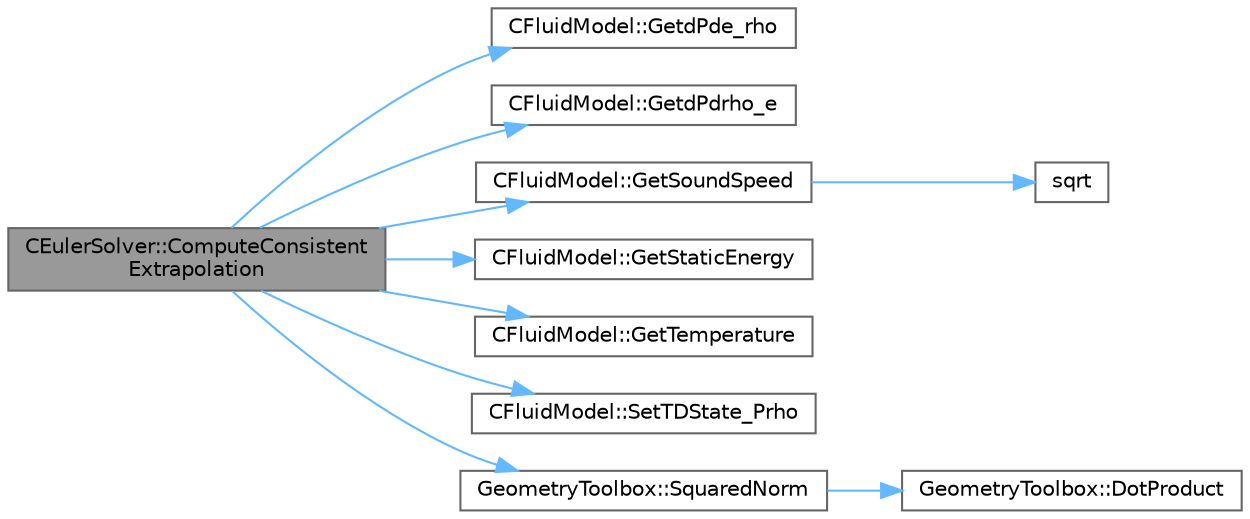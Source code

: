 digraph "CEulerSolver::ComputeConsistentExtrapolation"
{
 // LATEX_PDF_SIZE
  bgcolor="transparent";
  edge [fontname=Helvetica,fontsize=10,labelfontname=Helvetica,labelfontsize=10];
  node [fontname=Helvetica,fontsize=10,shape=box,height=0.2,width=0.4];
  rankdir="LR";
  Node1 [id="Node000001",label="CEulerSolver::ComputeConsistent\lExtrapolation",height=0.2,width=0.4,color="gray40", fillcolor="grey60", style="filled", fontcolor="black",tooltip="Recompute the extrapolated quantities, after MUSCL reconstruction, in a more thermodynamically consis..."];
  Node1 -> Node2 [id="edge1_Node000001_Node000002",color="steelblue1",style="solid",tooltip=" "];
  Node2 [id="Node000002",label="CFluidModel::GetdPde_rho",height=0.2,width=0.4,color="grey40", fillcolor="white", style="filled",URL="$classCFluidModel.html#a966e042a109e7a370288e90bd5f6a753",tooltip="Get fluid pressure partial derivative."];
  Node1 -> Node3 [id="edge2_Node000001_Node000003",color="steelblue1",style="solid",tooltip=" "];
  Node3 [id="Node000003",label="CFluidModel::GetdPdrho_e",height=0.2,width=0.4,color="grey40", fillcolor="white", style="filled",URL="$classCFluidModel.html#a2863cabc6f166892d7cdfe3ff39cd485",tooltip="Get fluid pressure partial derivative."];
  Node1 -> Node4 [id="edge3_Node000001_Node000004",color="steelblue1",style="solid",tooltip=" "];
  Node4 [id="Node000004",label="CFluidModel::GetSoundSpeed",height=0.2,width=0.4,color="grey40", fillcolor="white", style="filled",URL="$classCFluidModel.html#a114d121d918607fe923446ad733b2c62",tooltip="Get fluid speed of sound."];
  Node4 -> Node5 [id="edge4_Node000004_Node000005",color="steelblue1",style="solid",tooltip=" "];
  Node5 [id="Node000005",label="sqrt",height=0.2,width=0.4,color="grey40", fillcolor="white", style="filled",URL="$group__SIMD.html#ga54a1925ab40fb4249ea255072520de35",tooltip=" "];
  Node1 -> Node6 [id="edge5_Node000001_Node000006",color="steelblue1",style="solid",tooltip=" "];
  Node6 [id="Node000006",label="CFluidModel::GetStaticEnergy",height=0.2,width=0.4,color="grey40", fillcolor="white", style="filled",URL="$classCFluidModel.html#ad8b3f3e7fc1acdcea7450f9b83c1dd46",tooltip="Get fluid internal energy."];
  Node1 -> Node7 [id="edge6_Node000001_Node000007",color="steelblue1",style="solid",tooltip=" "];
  Node7 [id="Node000007",label="CFluidModel::GetTemperature",height=0.2,width=0.4,color="grey40", fillcolor="white", style="filled",URL="$classCFluidModel.html#ab7651562ac98477a1f3ae39832a4ffb1",tooltip="Get fluid temperature."];
  Node1 -> Node8 [id="edge7_Node000001_Node000008",color="steelblue1",style="solid",tooltip=" "];
  Node8 [id="Node000008",label="CFluidModel::SetTDState_Prho",height=0.2,width=0.4,color="grey40", fillcolor="white", style="filled",URL="$classCFluidModel.html#a7748f80460e9a907b0d0002e98d4d281",tooltip="virtual member that would be different for each gas model implemented"];
  Node1 -> Node9 [id="edge8_Node000001_Node000009",color="steelblue1",style="solid",tooltip=" "];
  Node9 [id="Node000009",label="GeometryToolbox::SquaredNorm",height=0.2,width=0.4,color="grey40", fillcolor="white", style="filled",URL="$group__GeometryToolbox.html#ga98c9b9314cc6352c9bba49b8cfb4b056",tooltip=" "];
  Node9 -> Node10 [id="edge9_Node000009_Node000010",color="steelblue1",style="solid",tooltip=" "];
  Node10 [id="Node000010",label="GeometryToolbox::DotProduct",height=0.2,width=0.4,color="grey40", fillcolor="white", style="filled",URL="$group__GeometryToolbox.html#ga7ec3e1e20fab73dbf0159fe38492cc89",tooltip=" "];
}
